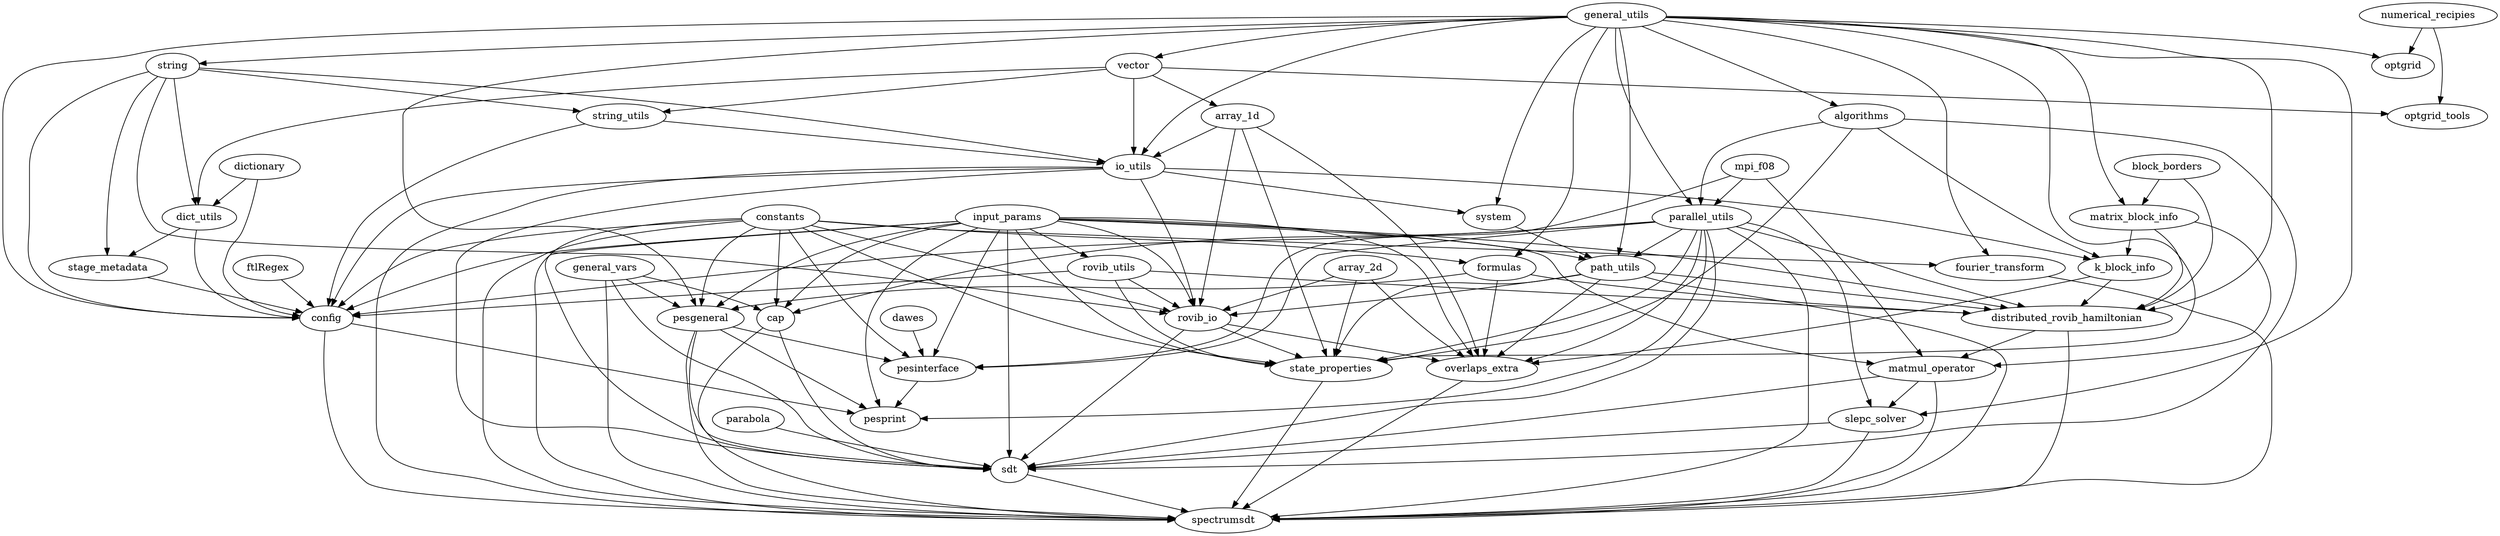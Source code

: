 digraph code_structure {
  algorithms -> k_block_info
  algorithms -> parallel_utils
  algorithms -> sdt
  algorithms -> state_properties

  array_1d -> io_utils
  array_1d -> overlaps_extra
  array_1d -> rovib_io
  array_1d -> state_properties
  
  array_2d -> overlaps_extra
  array_2d -> rovib_io
  array_2d -> state_properties
  
  block_borders -> distributed_rovib_hamiltonian
  block_borders -> matrix_block_info
  
  cap -> sdt
  cap -> spectrumsdt
  
  config -> pesprint
  config -> spectrumsdt
  
  constants -> cap
  constants -> config
  constants -> formulas
  constants -> fourier_transform
  constants -> pesinterface
  constants -> pesgeneral
  constants -> rovib_io
  constants -> sdt
  constants -> spectrumsdt
  constants -> state_properties
  
  dawes -> pesinterface
  
  dictionary -> config
  dictionary -> dict_utils
  
  dict_utils -> config
  dict_utils -> stage_metadata
  
  distributed_rovib_hamiltonian -> matmul_operator
  distributed_rovib_hamiltonian -> spectrumsdt
  
  formulas -> distributed_rovib_hamiltonian
  formulas -> overlaps_extra
  formulas -> pesgeneral

  fourier_transform -> spectrumsdt
  
  ftlRegex -> config
  
  general_vars -> cap
  general_vars -> pesgeneral
  general_vars -> sdt
  general_vars -> spectrumsdt

  general_utils -> algorithms
  general_utils -> config
  general_utils -> distributed_rovib_hamiltonian
  general_utils -> formulas
  general_utils -> fourier_transform
  general_utils -> io_utils
  general_utils -> matrix_block_info
  general_utils -> optgrid
  general_utils -> parallel_utils
  general_utils -> path_utils
  general_utils -> pesgeneral
  general_utils -> slepc_solver
  general_utils -> state_properties
  general_utils -> string
  general_utils -> system
  general_utils -> vector
  
  input_params -> cap
  input_params -> config
  input_params -> distributed_rovib_hamiltonian
  input_params -> matmul_operator
  input_params -> overlaps_extra
  input_params -> path_utils
  input_params -> pesgeneral
  input_params -> pesinterface
  input_params -> pesprint
  input_params -> rovib_io
  input_params -> rovib_utils
  input_params -> sdt
  input_params -> spectrumsdt
  input_params -> state_properties
  
  io_utils -> config
  io_utils -> k_block_info
  io_utils -> rovib_io
  io_utils -> sdt
  io_utils -> spectrumsdt
  io_utils -> system
  
  k_block_info -> distributed_rovib_hamiltonian
  k_block_info -> overlaps_extra
    
  matmul_operator -> sdt
  matmul_operator -> slepc_solver
  matmul_operator -> spectrumsdt
  
  matrix_block_info -> distributed_rovib_hamiltonian
  matrix_block_info -> k_block_info
  matrix_block_info -> matmul_operator
  
  mpi_f08 -> matmul_operator
  mpi_f08 -> parallel_utils
  mpi_f08 -> pesinterface

  numerical_recipies -> optgrid
  numerical_recipies -> optgrid_tools
  
  overlaps_extra -> spectrumsdt
  
  parabola -> sdt
  
  parallel_utils -> cap
  parallel_utils -> config
  parallel_utils -> distributed_rovib_hamiltonian
  parallel_utils -> overlaps_extra
  parallel_utils -> path_utils
  parallel_utils -> pesinterface
  parallel_utils -> pesprint
  parallel_utils -> sdt
  parallel_utils -> slepc_solver
  parallel_utils -> spectrumsdt
  parallel_utils -> state_properties
  
  path_utils -> distributed_rovib_hamiltonian
  path_utils -> overlaps_extra
  path_utils -> rovib_io
  path_utils -> spectrumsdt
  path_utils -> state_properties
  
  pesgeneral -> pesinterface
  pesgeneral -> pesprint
  pesgeneral -> sdt
  pesgeneral -> spectrumsdt
  
  pesinterface -> pesprint
  
  rovib_io -> overlaps_extra
  rovib_io -> sdt
  rovib_io -> state_properties
  
  rovib_utils -> config
  rovib_utils -> distributed_rovib_hamiltonian
  rovib_utils -> rovib_io
  rovib_utils -> state_properties
  
  sdt -> spectrumsdt
  
  slepc_solver -> sdt
  slepc_solver -> spectrumsdt

  stage_metadata -> config
  
  state_properties -> spectrumsdt
  
  string -> io_utils
  string -> config
  string -> dict_utils
  string -> rovib_io
  string -> stage_metadata
  string -> string_utils
  
  string_utils -> config
  string_utils -> io_utils
  
  system -> path_utils
  
  vector -> array_1d
  vector -> io_utils
  vector -> dict_utils
  vector -> optgrid_tools
  vector -> string_utils
}

